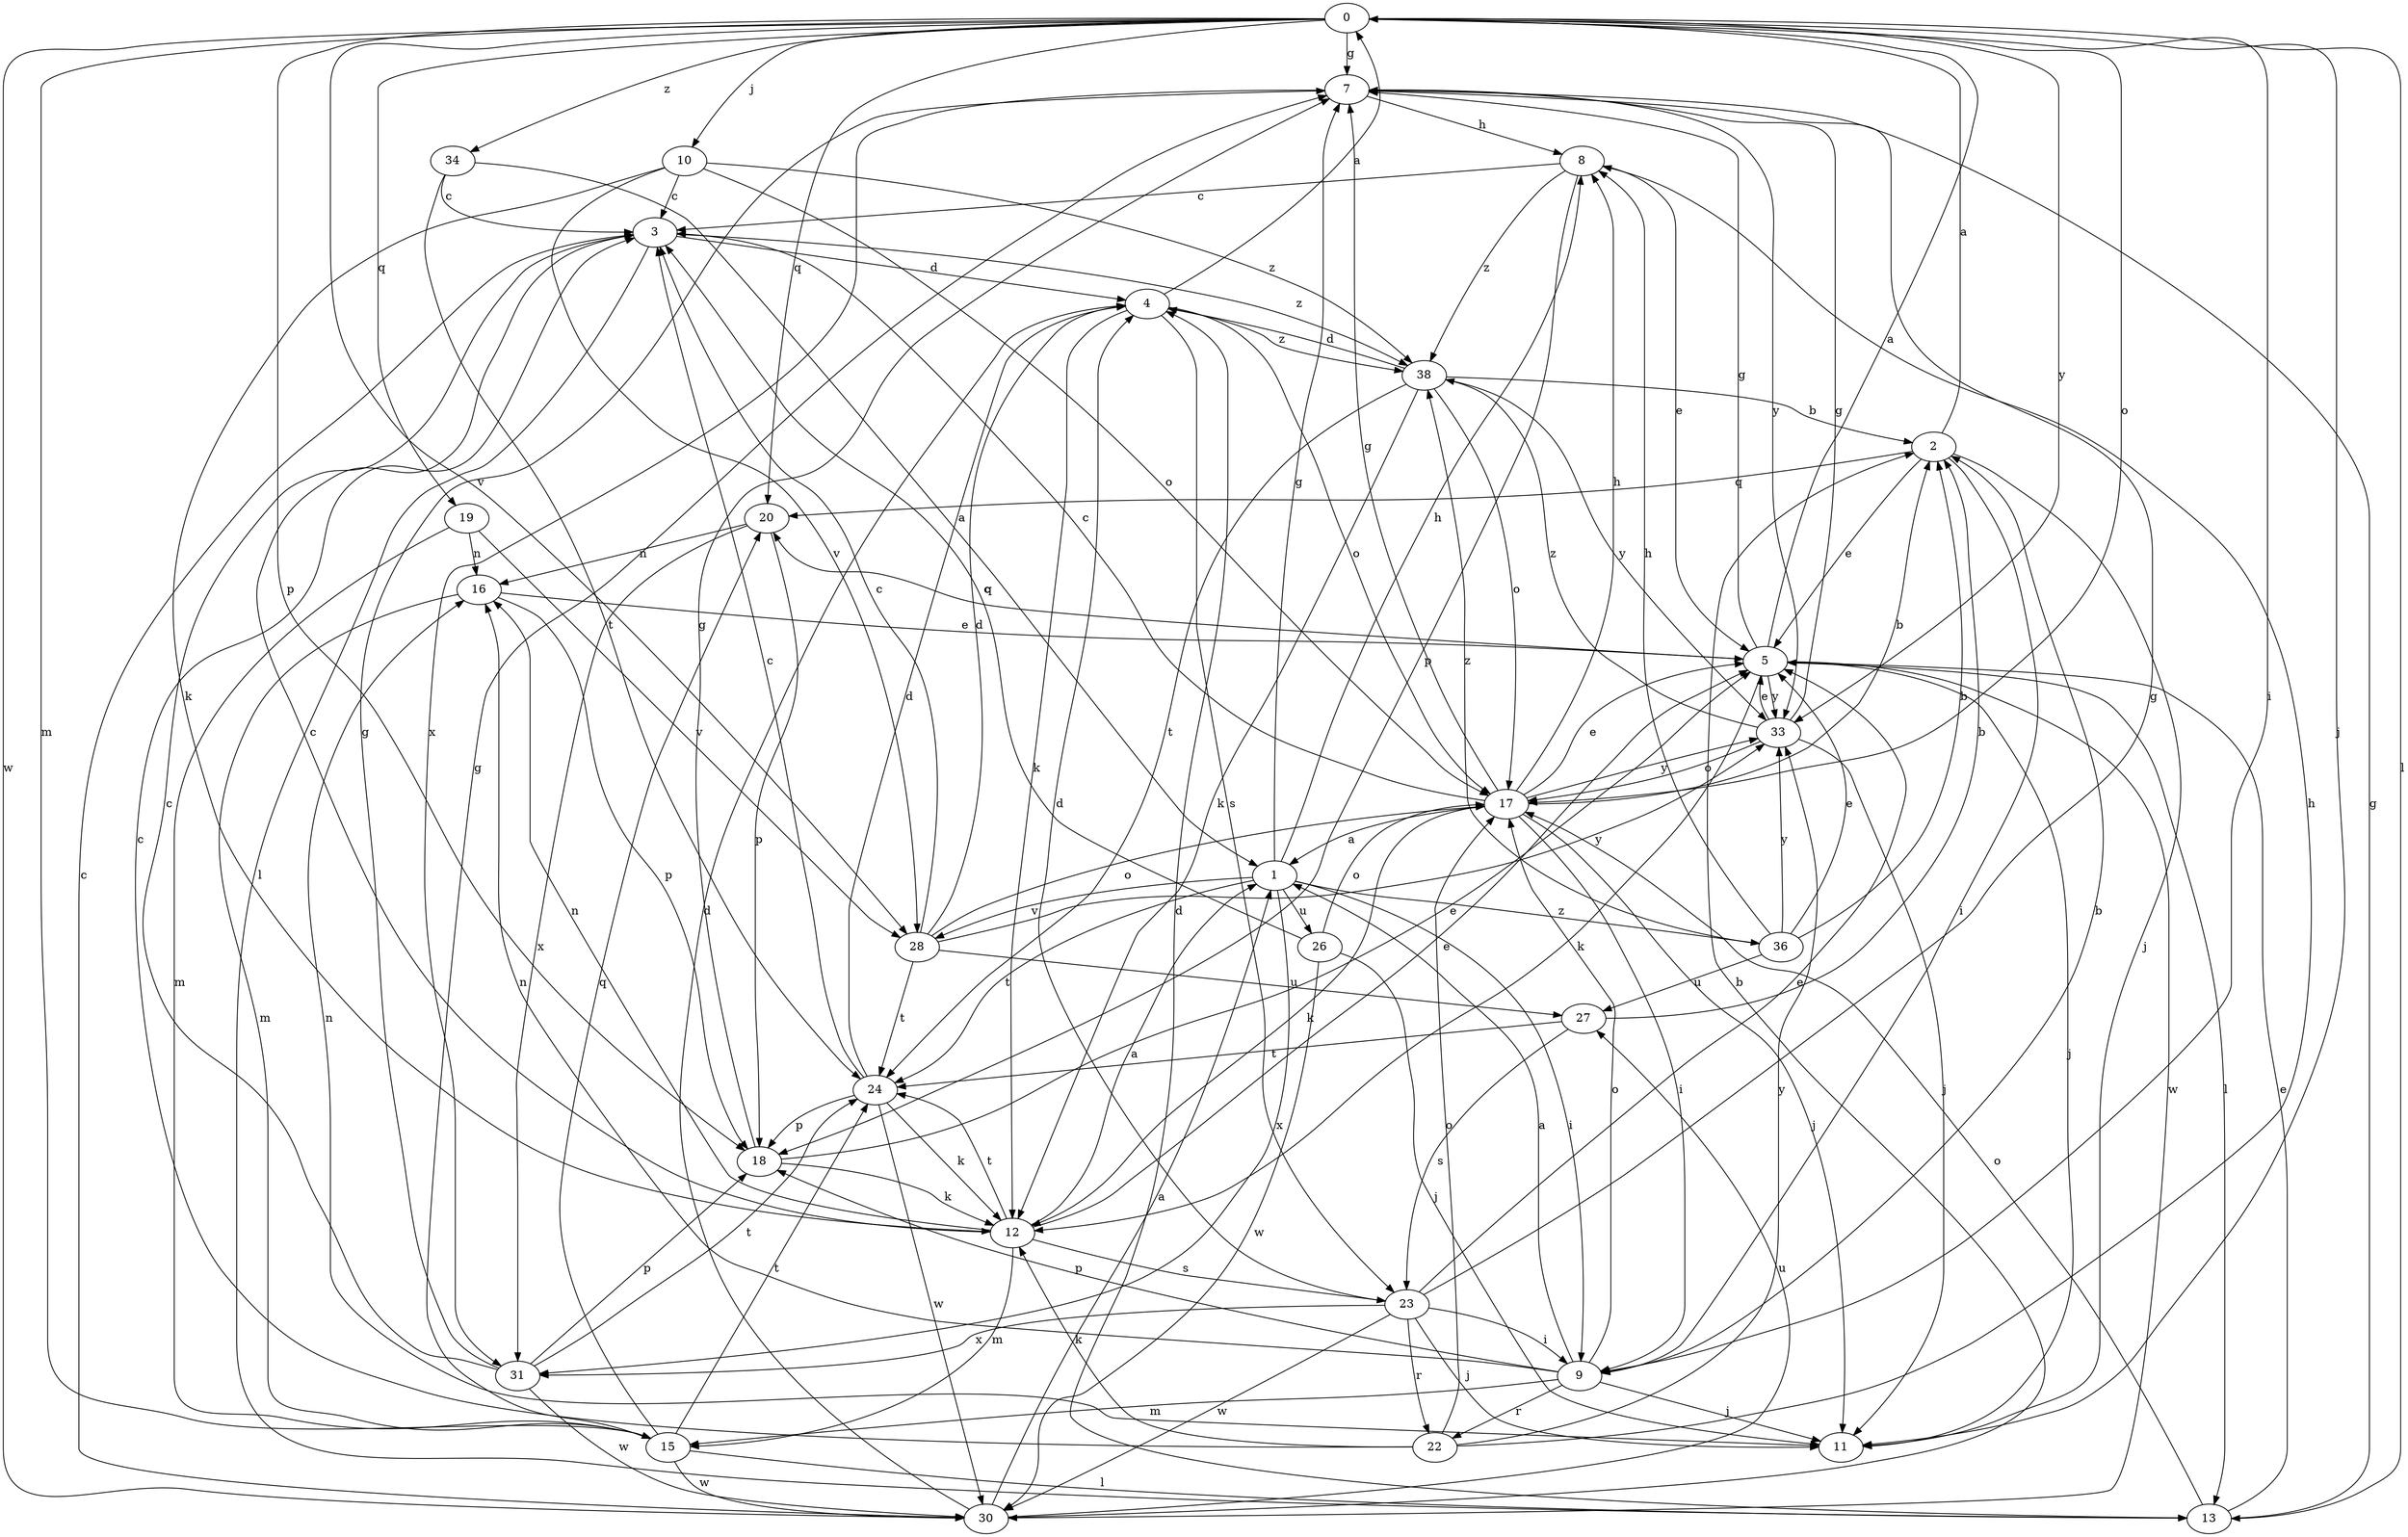 strict digraph  {
0;
1;
2;
3;
4;
5;
7;
8;
9;
10;
11;
12;
13;
15;
16;
17;
18;
19;
20;
22;
23;
24;
26;
27;
28;
30;
31;
33;
34;
36;
38;
0 -> 7  [label=g];
0 -> 9  [label=i];
0 -> 10  [label=j];
0 -> 11  [label=j];
0 -> 13  [label=l];
0 -> 15  [label=m];
0 -> 17  [label=o];
0 -> 18  [label=p];
0 -> 19  [label=q];
0 -> 20  [label=q];
0 -> 28  [label=v];
0 -> 30  [label=w];
0 -> 33  [label=y];
0 -> 34  [label=z];
1 -> 7  [label=g];
1 -> 8  [label=h];
1 -> 9  [label=i];
1 -> 24  [label=t];
1 -> 26  [label=u];
1 -> 28  [label=v];
1 -> 31  [label=x];
1 -> 36  [label=z];
2 -> 0  [label=a];
2 -> 5  [label=e];
2 -> 9  [label=i];
2 -> 11  [label=j];
2 -> 20  [label=q];
3 -> 4  [label=d];
3 -> 13  [label=l];
3 -> 38  [label=z];
4 -> 0  [label=a];
4 -> 12  [label=k];
4 -> 17  [label=o];
4 -> 23  [label=s];
4 -> 38  [label=z];
5 -> 0  [label=a];
5 -> 7  [label=g];
5 -> 11  [label=j];
5 -> 12  [label=k];
5 -> 13  [label=l];
5 -> 20  [label=q];
5 -> 30  [label=w];
5 -> 33  [label=y];
7 -> 8  [label=h];
7 -> 31  [label=x];
7 -> 33  [label=y];
8 -> 3  [label=c];
8 -> 5  [label=e];
8 -> 18  [label=p];
8 -> 38  [label=z];
9 -> 1  [label=a];
9 -> 2  [label=b];
9 -> 11  [label=j];
9 -> 15  [label=m];
9 -> 16  [label=n];
9 -> 17  [label=o];
9 -> 18  [label=p];
9 -> 22  [label=r];
10 -> 3  [label=c];
10 -> 12  [label=k];
10 -> 17  [label=o];
10 -> 28  [label=v];
10 -> 38  [label=z];
11 -> 16  [label=n];
12 -> 1  [label=a];
12 -> 3  [label=c];
12 -> 5  [label=e];
12 -> 15  [label=m];
12 -> 16  [label=n];
12 -> 23  [label=s];
12 -> 24  [label=t];
13 -> 4  [label=d];
13 -> 5  [label=e];
13 -> 7  [label=g];
13 -> 17  [label=o];
15 -> 7  [label=g];
15 -> 13  [label=l];
15 -> 20  [label=q];
15 -> 24  [label=t];
15 -> 30  [label=w];
16 -> 5  [label=e];
16 -> 15  [label=m];
16 -> 18  [label=p];
17 -> 1  [label=a];
17 -> 2  [label=b];
17 -> 3  [label=c];
17 -> 5  [label=e];
17 -> 7  [label=g];
17 -> 8  [label=h];
17 -> 9  [label=i];
17 -> 11  [label=j];
17 -> 12  [label=k];
17 -> 33  [label=y];
18 -> 5  [label=e];
18 -> 7  [label=g];
18 -> 12  [label=k];
19 -> 15  [label=m];
19 -> 16  [label=n];
19 -> 28  [label=v];
20 -> 16  [label=n];
20 -> 18  [label=p];
20 -> 31  [label=x];
22 -> 3  [label=c];
22 -> 8  [label=h];
22 -> 12  [label=k];
22 -> 17  [label=o];
22 -> 33  [label=y];
23 -> 4  [label=d];
23 -> 5  [label=e];
23 -> 7  [label=g];
23 -> 9  [label=i];
23 -> 11  [label=j];
23 -> 22  [label=r];
23 -> 30  [label=w];
23 -> 31  [label=x];
24 -> 3  [label=c];
24 -> 4  [label=d];
24 -> 12  [label=k];
24 -> 18  [label=p];
24 -> 30  [label=w];
26 -> 3  [label=c];
26 -> 11  [label=j];
26 -> 17  [label=o];
26 -> 30  [label=w];
27 -> 2  [label=b];
27 -> 23  [label=s];
27 -> 24  [label=t];
28 -> 3  [label=c];
28 -> 4  [label=d];
28 -> 17  [label=o];
28 -> 24  [label=t];
28 -> 27  [label=u];
28 -> 33  [label=y];
30 -> 1  [label=a];
30 -> 2  [label=b];
30 -> 3  [label=c];
30 -> 4  [label=d];
30 -> 27  [label=u];
31 -> 3  [label=c];
31 -> 7  [label=g];
31 -> 18  [label=p];
31 -> 24  [label=t];
31 -> 30  [label=w];
33 -> 5  [label=e];
33 -> 7  [label=g];
33 -> 11  [label=j];
33 -> 17  [label=o];
33 -> 38  [label=z];
34 -> 1  [label=a];
34 -> 3  [label=c];
34 -> 24  [label=t];
36 -> 2  [label=b];
36 -> 5  [label=e];
36 -> 8  [label=h];
36 -> 27  [label=u];
36 -> 33  [label=y];
36 -> 38  [label=z];
38 -> 2  [label=b];
38 -> 4  [label=d];
38 -> 12  [label=k];
38 -> 17  [label=o];
38 -> 24  [label=t];
38 -> 33  [label=y];
}

